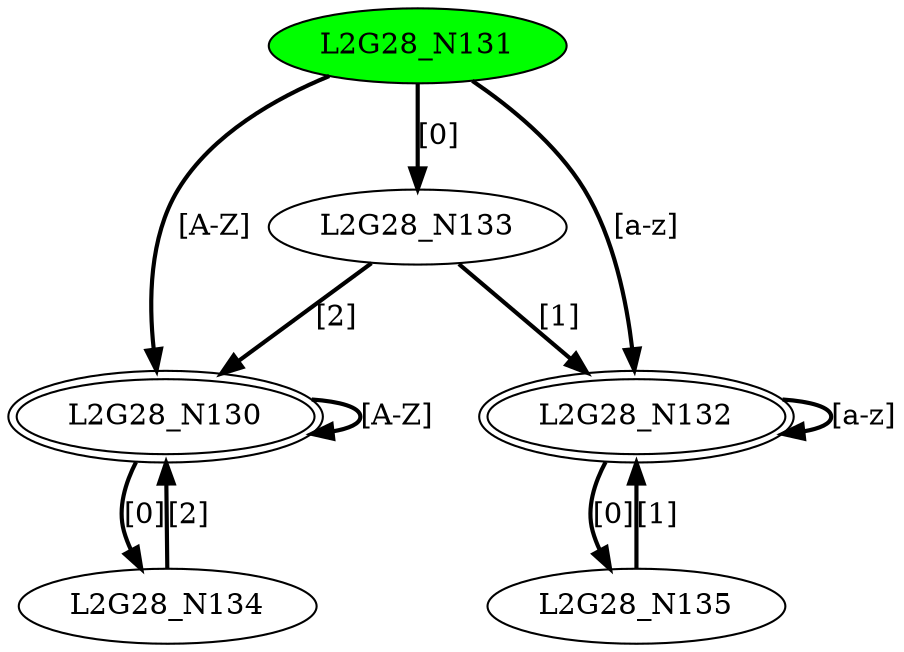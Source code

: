 digraph G28{
"L2G28_N130" [peripheries=2];
"L2G28_N131" [style=filled,fillcolor=green];
"L2G28_N132" [peripheries=2];
"L2G28_N133";
"L2G28_N134";
"L2G28_N135";
"L2G28_N130"->"L2G28_N130" [style = bold, label = "[A-Z]"];
"L2G28_N130"->"L2G28_N134" [style = bold, label = "[0]"];
"L2G28_N131"->"L2G28_N130" [style = bold, label = "[A-Z]"];
"L2G28_N131"->"L2G28_N132" [style = bold, label = "[a-z]"];
"L2G28_N131"->"L2G28_N133" [style = bold, label = "[0]"];
"L2G28_N132"->"L2G28_N132" [style = bold, label = "[a-z]"];
"L2G28_N132"->"L2G28_N135" [style = bold, label = "[0]"];
"L2G28_N133"->"L2G28_N130" [style = bold, label = "[2]"];
"L2G28_N133"->"L2G28_N132" [style = bold, label = "[1]"];
"L2G28_N134"->"L2G28_N130" [style = bold, label = "[2]"];
"L2G28_N135"->"L2G28_N132" [style = bold, label = "[1]"];
}

